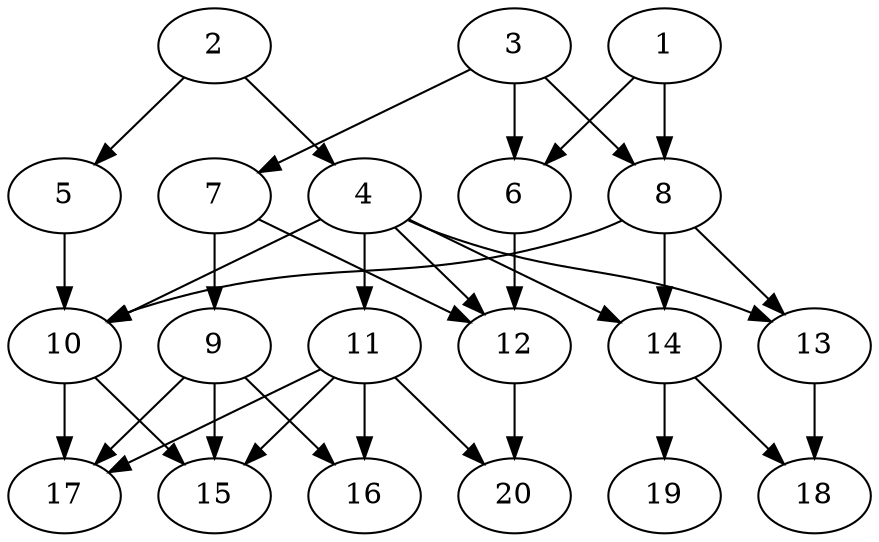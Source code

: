 // DAG automatically generated by daggen at Wed Jul 24 22:02:40 2019
// ./daggen --dot -n 20 --ccr 0.5 --fat 0.6 --regular 0.5 --density 0.5 --mindata 5242880 --maxdata 52428800 
digraph G {
  1 [size="96550912", alpha="0.07", expect_size="48275456"] 
  1 -> 6 [size ="48275456"]
  1 -> 8 [size ="48275456"]
  2 [size="75018240", alpha="0.09", expect_size="37509120"] 
  2 -> 4 [size ="37509120"]
  2 -> 5 [size ="37509120"]
  3 [size="24770560", alpha="0.15", expect_size="12385280"] 
  3 -> 6 [size ="12385280"]
  3 -> 7 [size ="12385280"]
  3 -> 8 [size ="12385280"]
  4 [size="18561024", alpha="0.15", expect_size="9280512"] 
  4 -> 10 [size ="9280512"]
  4 -> 11 [size ="9280512"]
  4 -> 12 [size ="9280512"]
  4 -> 13 [size ="9280512"]
  4 -> 14 [size ="9280512"]
  5 [size="89753600", alpha="0.08", expect_size="44876800"] 
  5 -> 10 [size ="44876800"]
  6 [size="53594112", alpha="0.04", expect_size="26797056"] 
  6 -> 12 [size ="26797056"]
  7 [size="69609472", alpha="0.04", expect_size="34804736"] 
  7 -> 9 [size ="34804736"]
  7 -> 12 [size ="34804736"]
  8 [size="60024832", alpha="0.18", expect_size="30012416"] 
  8 -> 10 [size ="30012416"]
  8 -> 13 [size ="30012416"]
  8 -> 14 [size ="30012416"]
  9 [size="92448768", alpha="0.11", expect_size="46224384"] 
  9 -> 15 [size ="46224384"]
  9 -> 16 [size ="46224384"]
  9 -> 17 [size ="46224384"]
  10 [size="98750464", alpha="0.03", expect_size="49375232"] 
  10 -> 15 [size ="49375232"]
  10 -> 17 [size ="49375232"]
  11 [size="69580800", alpha="0.04", expect_size="34790400"] 
  11 -> 15 [size ="34790400"]
  11 -> 16 [size ="34790400"]
  11 -> 17 [size ="34790400"]
  11 -> 20 [size ="34790400"]
  12 [size="103876608", alpha="0.16", expect_size="51938304"] 
  12 -> 20 [size ="51938304"]
  13 [size="53669888", alpha="0.10", expect_size="26834944"] 
  13 -> 18 [size ="26834944"]
  14 [size="28399616", alpha="0.12", expect_size="14199808"] 
  14 -> 18 [size ="14199808"]
  14 -> 19 [size ="14199808"]
  15 [size="100612096", alpha="0.11", expect_size="50306048"] 
  16 [size="46186496", alpha="0.03", expect_size="23093248"] 
  17 [size="66521088", alpha="0.11", expect_size="33260544"] 
  18 [size="86523904", alpha="0.08", expect_size="43261952"] 
  19 [size="77946880", alpha="0.10", expect_size="38973440"] 
  20 [size="35442688", alpha="0.19", expect_size="17721344"] 
}

